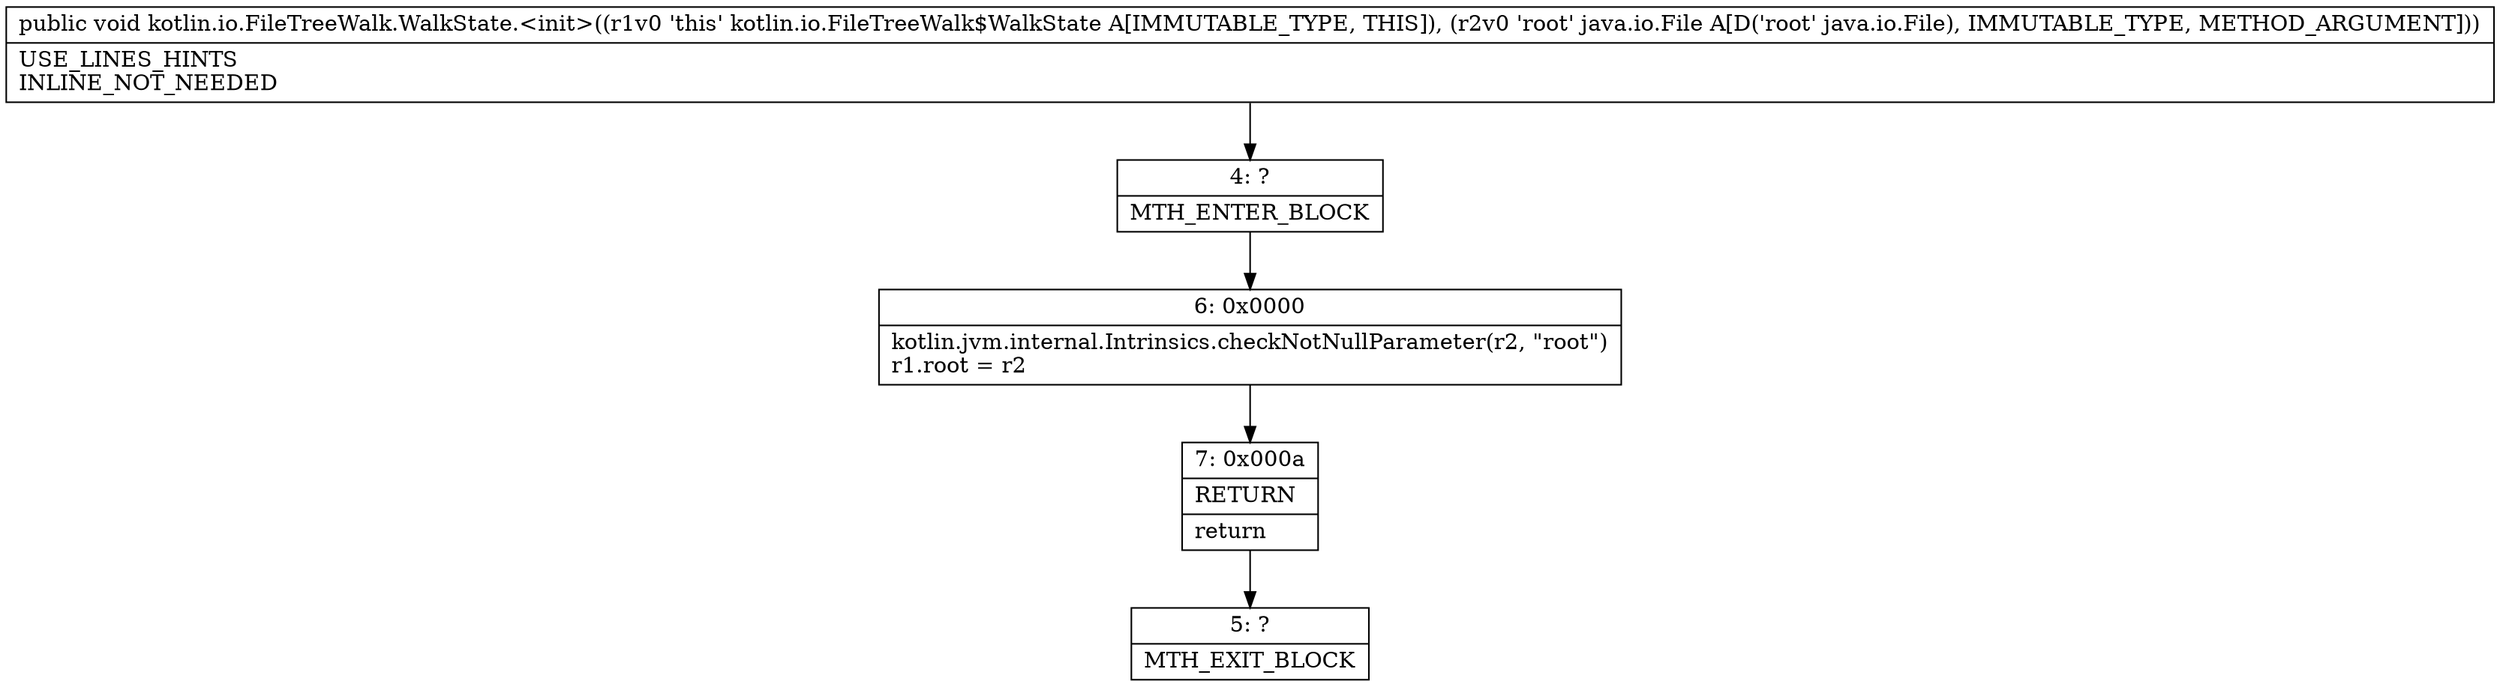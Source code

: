 digraph "CFG forkotlin.io.FileTreeWalk.WalkState.\<init\>(Ljava\/io\/File;)V" {
Node_4 [shape=record,label="{4\:\ ?|MTH_ENTER_BLOCK\l}"];
Node_6 [shape=record,label="{6\:\ 0x0000|kotlin.jvm.internal.Intrinsics.checkNotNullParameter(r2, \"root\")\lr1.root = r2\l}"];
Node_7 [shape=record,label="{7\:\ 0x000a|RETURN\l|return\l}"];
Node_5 [shape=record,label="{5\:\ ?|MTH_EXIT_BLOCK\l}"];
MethodNode[shape=record,label="{public void kotlin.io.FileTreeWalk.WalkState.\<init\>((r1v0 'this' kotlin.io.FileTreeWalk$WalkState A[IMMUTABLE_TYPE, THIS]), (r2v0 'root' java.io.File A[D('root' java.io.File), IMMUTABLE_TYPE, METHOD_ARGUMENT]))  | USE_LINES_HINTS\lINLINE_NOT_NEEDED\l}"];
MethodNode -> Node_4;Node_4 -> Node_6;
Node_6 -> Node_7;
Node_7 -> Node_5;
}

